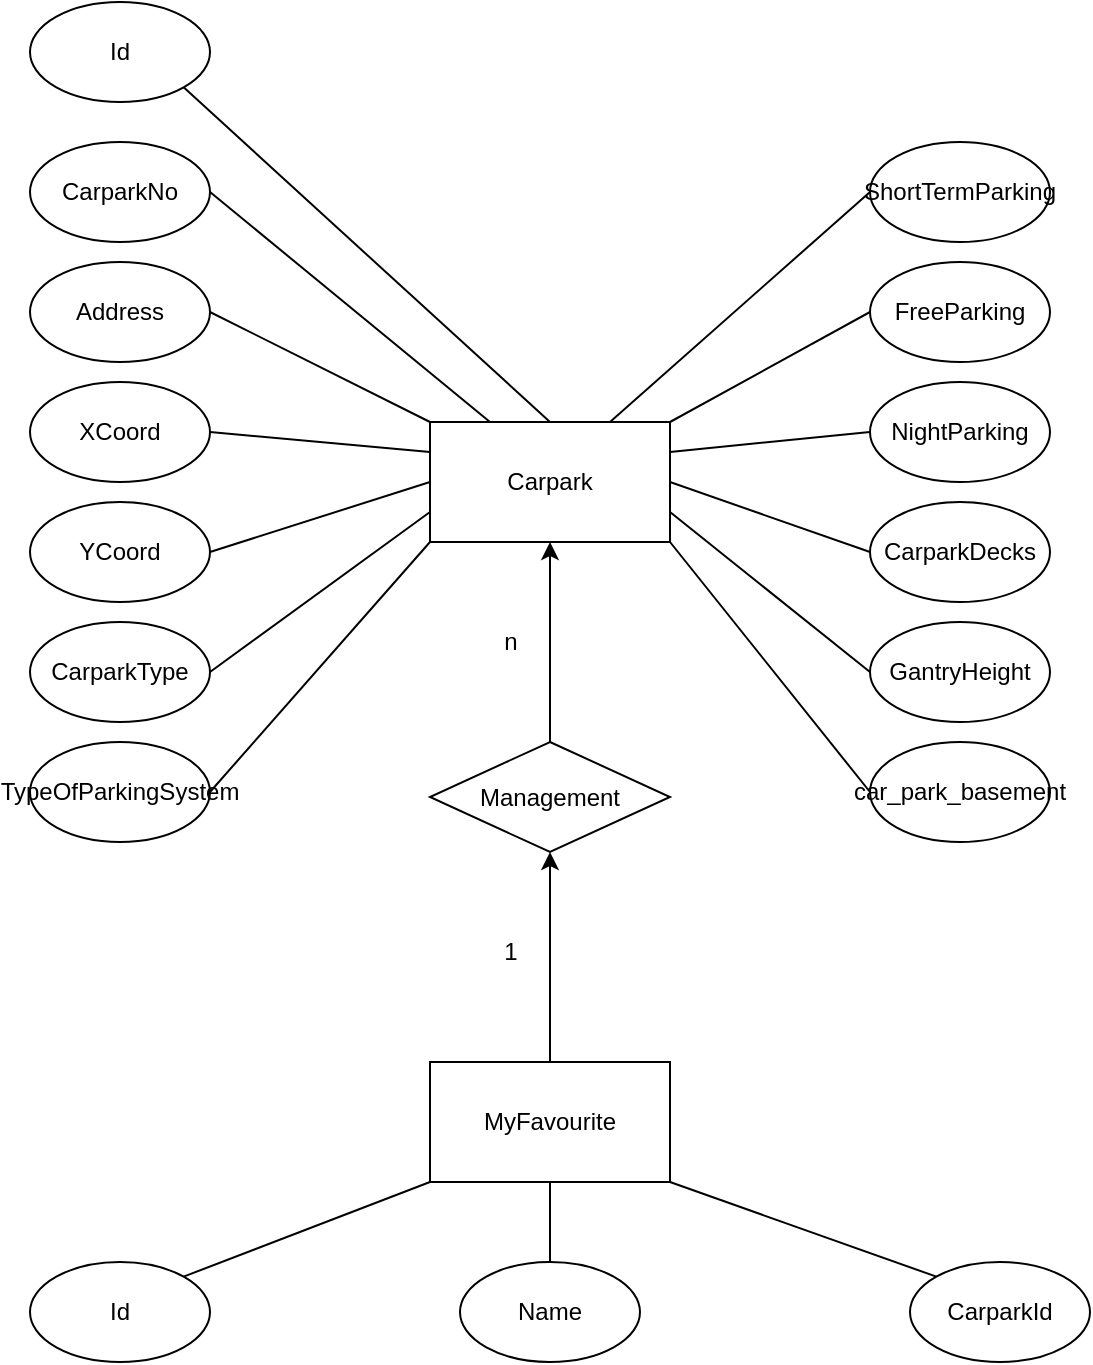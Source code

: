 <mxfile>
    <diagram id="KG4l3TAjlsG75hgkZ1xw" name="第 1 页">
        <mxGraphModel dx="1513" dy="552" grid="1" gridSize="10" guides="1" tooltips="1" connect="1" arrows="1" fold="1" page="1" pageScale="1" pageWidth="2339" pageHeight="3300" math="0" shadow="0">
            <root>
                <mxCell id="0"/>
                <mxCell id="1" parent="0"/>
                <mxCell id="2" value="Carpark" style="rounded=0;whiteSpace=wrap;html=1;" parent="1" vertex="1">
                    <mxGeometry x="400" y="240" width="120" height="60" as="geometry"/>
                </mxCell>
                <mxCell id="4" value="CarparkNo" style="ellipse;whiteSpace=wrap;html=1;" parent="1" vertex="1">
                    <mxGeometry x="200" y="100" width="90" height="50" as="geometry"/>
                </mxCell>
                <mxCell id="5" value="YCoord" style="ellipse;whiteSpace=wrap;html=1;" parent="1" vertex="1">
                    <mxGeometry x="200" y="280" width="90" height="50" as="geometry"/>
                </mxCell>
                <mxCell id="6" value="Address" style="ellipse;whiteSpace=wrap;html=1;" parent="1" vertex="1">
                    <mxGeometry x="200" y="160" width="90" height="50" as="geometry"/>
                </mxCell>
                <mxCell id="7" value="XCoord" style="ellipse;whiteSpace=wrap;html=1;" parent="1" vertex="1">
                    <mxGeometry x="200" y="220" width="90" height="50" as="geometry"/>
                </mxCell>
                <mxCell id="8" value="GantryHeight" style="ellipse;whiteSpace=wrap;html=1;" parent="1" vertex="1">
                    <mxGeometry x="620" y="340" width="90" height="50" as="geometry"/>
                </mxCell>
                <mxCell id="9" value="ShortTermParking" style="ellipse;whiteSpace=wrap;html=1;" parent="1" vertex="1">
                    <mxGeometry x="620" y="100" width="90" height="50" as="geometry"/>
                </mxCell>
                <mxCell id="10" value="TypeOfParkingSystem" style="ellipse;whiteSpace=wrap;html=1;" parent="1" vertex="1">
                    <mxGeometry x="200" y="400" width="90" height="50" as="geometry"/>
                </mxCell>
                <mxCell id="11" value="CarparkType" style="ellipse;whiteSpace=wrap;html=1;" parent="1" vertex="1">
                    <mxGeometry x="200" y="340" width="90" height="50" as="geometry"/>
                </mxCell>
                <mxCell id="12" value="NightParking" style="ellipse;whiteSpace=wrap;html=1;" parent="1" vertex="1">
                    <mxGeometry x="620" y="220" width="90" height="50" as="geometry"/>
                </mxCell>
                <mxCell id="13" value="CarparkDecks" style="ellipse;whiteSpace=wrap;html=1;" parent="1" vertex="1">
                    <mxGeometry x="620" y="280" width="90" height="50" as="geometry"/>
                </mxCell>
                <mxCell id="14" value="FreeParking" style="ellipse;whiteSpace=wrap;html=1;" parent="1" vertex="1">
                    <mxGeometry x="620" y="160" width="90" height="50" as="geometry"/>
                </mxCell>
                <mxCell id="15" value="car_park_basement" style="ellipse;whiteSpace=wrap;html=1;" parent="1" vertex="1">
                    <mxGeometry x="620" y="400" width="90" height="50" as="geometry"/>
                </mxCell>
                <mxCell id="20" value="" style="endArrow=none;html=1;entryX=1;entryY=1;entryDx=0;entryDy=0;exitX=0;exitY=0.5;exitDx=0;exitDy=0;" parent="1" source="15" target="2" edge="1">
                    <mxGeometry width="50" height="50" relative="1" as="geometry">
                        <mxPoint x="610" y="420" as="sourcePoint"/>
                        <mxPoint x="850" y="290" as="targetPoint"/>
                    </mxGeometry>
                </mxCell>
                <mxCell id="21" value="" style="endArrow=none;html=1;entryX=1;entryY=0.5;entryDx=0;entryDy=0;exitX=0;exitY=0;exitDx=0;exitDy=0;" parent="1" source="2" target="6" edge="1">
                    <mxGeometry width="50" height="50" relative="1" as="geometry">
                        <mxPoint x="650" y="360" as="sourcePoint"/>
                        <mxPoint x="700" y="310" as="targetPoint"/>
                    </mxGeometry>
                </mxCell>
                <mxCell id="22" value="" style="endArrow=none;html=1;exitX=1;exitY=0.5;exitDx=0;exitDy=0;entryX=0;entryY=1;entryDx=0;entryDy=0;" parent="1" source="10" target="2" edge="1">
                    <mxGeometry width="50" height="50" relative="1" as="geometry">
                        <mxPoint x="650" y="360" as="sourcePoint"/>
                        <mxPoint x="700" y="310" as="targetPoint"/>
                    </mxGeometry>
                </mxCell>
                <mxCell id="23" value="" style="endArrow=none;html=1;exitX=1;exitY=0.5;exitDx=0;exitDy=0;entryX=0;entryY=0.75;entryDx=0;entryDy=0;" parent="1" source="11" target="2" edge="1">
                    <mxGeometry width="50" height="50" relative="1" as="geometry">
                        <mxPoint x="650" y="360" as="sourcePoint"/>
                        <mxPoint x="700" y="310" as="targetPoint"/>
                    </mxGeometry>
                </mxCell>
                <mxCell id="24" value="" style="endArrow=none;html=1;exitX=1;exitY=0.75;exitDx=0;exitDy=0;" parent="1" source="2" edge="1">
                    <mxGeometry width="50" height="50" relative="1" as="geometry">
                        <mxPoint x="650" y="360" as="sourcePoint"/>
                        <mxPoint x="620" y="365" as="targetPoint"/>
                    </mxGeometry>
                </mxCell>
                <mxCell id="25" value="" style="endArrow=none;html=1;exitX=1;exitY=0.5;exitDx=0;exitDy=0;entryX=0;entryY=0.5;entryDx=0;entryDy=0;" parent="1" source="2" target="13" edge="1">
                    <mxGeometry width="50" height="50" relative="1" as="geometry">
                        <mxPoint x="650" y="360" as="sourcePoint"/>
                        <mxPoint x="700" y="310" as="targetPoint"/>
                    </mxGeometry>
                </mxCell>
                <mxCell id="26" value="" style="endArrow=none;html=1;exitX=0;exitY=0.5;exitDx=0;exitDy=0;entryX=1;entryY=0.25;entryDx=0;entryDy=0;" parent="1" source="12" target="2" edge="1">
                    <mxGeometry width="50" height="50" relative="1" as="geometry">
                        <mxPoint x="650" y="360" as="sourcePoint"/>
                        <mxPoint x="700" y="310" as="targetPoint"/>
                    </mxGeometry>
                </mxCell>
                <mxCell id="27" value="" style="endArrow=none;html=1;exitX=1;exitY=0;exitDx=0;exitDy=0;entryX=0;entryY=0.5;entryDx=0;entryDy=0;" parent="1" source="2" target="14" edge="1">
                    <mxGeometry width="50" height="50" relative="1" as="geometry">
                        <mxPoint x="650" y="360" as="sourcePoint"/>
                        <mxPoint x="700" y="310" as="targetPoint"/>
                    </mxGeometry>
                </mxCell>
                <mxCell id="28" value="" style="endArrow=none;html=1;exitX=0.75;exitY=0;exitDx=0;exitDy=0;entryX=0;entryY=0.5;entryDx=0;entryDy=0;" parent="1" source="2" target="9" edge="1">
                    <mxGeometry width="50" height="50" relative="1" as="geometry">
                        <mxPoint x="650" y="360" as="sourcePoint"/>
                        <mxPoint x="700" y="310" as="targetPoint"/>
                    </mxGeometry>
                </mxCell>
                <mxCell id="29" value="" style="endArrow=none;html=1;exitX=1;exitY=0.5;exitDx=0;exitDy=0;entryX=0;entryY=0.5;entryDx=0;entryDy=0;" parent="1" source="5" target="2" edge="1">
                    <mxGeometry width="50" height="50" relative="1" as="geometry">
                        <mxPoint x="650" y="360" as="sourcePoint"/>
                        <mxPoint x="700" y="310" as="targetPoint"/>
                    </mxGeometry>
                </mxCell>
                <mxCell id="30" value="" style="endArrow=none;html=1;exitX=1;exitY=0.5;exitDx=0;exitDy=0;entryX=0;entryY=0.25;entryDx=0;entryDy=0;" parent="1" source="7" target="2" edge="1">
                    <mxGeometry width="50" height="50" relative="1" as="geometry">
                        <mxPoint x="650" y="360" as="sourcePoint"/>
                        <mxPoint x="700" y="310" as="targetPoint"/>
                    </mxGeometry>
                </mxCell>
                <mxCell id="31" value="" style="endArrow=none;html=1;exitX=0.25;exitY=0;exitDx=0;exitDy=0;entryX=1;entryY=0.5;entryDx=0;entryDy=0;" parent="1" source="2" target="4" edge="1">
                    <mxGeometry width="50" height="50" relative="1" as="geometry">
                        <mxPoint x="650" y="360" as="sourcePoint"/>
                        <mxPoint x="700" y="310" as="targetPoint"/>
                    </mxGeometry>
                </mxCell>
                <mxCell id="39" value="" style="edgeStyle=none;html=1;" parent="1" source="33" target="37" edge="1">
                    <mxGeometry relative="1" as="geometry"/>
                </mxCell>
                <mxCell id="33" value="MyFavourite" style="rounded=0;whiteSpace=wrap;html=1;" parent="1" vertex="1">
                    <mxGeometry x="400" y="560" width="120" height="60" as="geometry"/>
                </mxCell>
                <mxCell id="35" value="Id" style="ellipse;whiteSpace=wrap;html=1;" parent="1" vertex="1">
                    <mxGeometry x="200" y="660" width="90" height="50" as="geometry"/>
                </mxCell>
                <mxCell id="36" value="CarparkId" style="ellipse;whiteSpace=wrap;html=1;" parent="1" vertex="1">
                    <mxGeometry x="640" y="660" width="90" height="50" as="geometry"/>
                </mxCell>
                <mxCell id="40" value="" style="edgeStyle=none;html=1;" parent="1" source="37" target="2" edge="1">
                    <mxGeometry relative="1" as="geometry"/>
                </mxCell>
                <mxCell id="37" value="Management" style="rhombus;whiteSpace=wrap;html=1;" parent="1" vertex="1">
                    <mxGeometry x="400" y="400" width="120" height="55" as="geometry"/>
                </mxCell>
                <mxCell id="41" value="1" style="text;html=1;align=center;verticalAlign=middle;resizable=0;points=[];autosize=1;strokeColor=none;fillColor=none;" parent="1" vertex="1">
                    <mxGeometry x="425" y="490" width="30" height="30" as="geometry"/>
                </mxCell>
                <mxCell id="42" value="n" style="text;html=1;align=center;verticalAlign=middle;resizable=0;points=[];autosize=1;strokeColor=none;fillColor=none;" parent="1" vertex="1">
                    <mxGeometry x="425" y="335" width="30" height="30" as="geometry"/>
                </mxCell>
                <mxCell id="47" value="" style="endArrow=none;html=1;exitX=0.5;exitY=0;exitDx=0;exitDy=0;entryX=0.5;entryY=1;entryDx=0;entryDy=0;" parent="1" source="49" target="33" edge="1">
                    <mxGeometry width="50" height="50" relative="1" as="geometry">
                        <mxPoint x="470" y="650" as="sourcePoint"/>
                        <mxPoint x="520" y="600" as="targetPoint"/>
                    </mxGeometry>
                </mxCell>
                <mxCell id="48" value="" style="endArrow=none;html=1;entryX=1;entryY=1;entryDx=0;entryDy=0;exitX=0;exitY=0;exitDx=0;exitDy=0;" parent="1" source="36" target="33" edge="1">
                    <mxGeometry width="50" height="50" relative="1" as="geometry">
                        <mxPoint x="470" y="650" as="sourcePoint"/>
                        <mxPoint x="520" y="600" as="targetPoint"/>
                    </mxGeometry>
                </mxCell>
                <mxCell id="49" value="Name" style="ellipse;whiteSpace=wrap;html=1;" parent="1" vertex="1">
                    <mxGeometry x="415" y="660" width="90" height="50" as="geometry"/>
                </mxCell>
                <mxCell id="50" value="" style="endArrow=none;html=1;exitX=1;exitY=0;exitDx=0;exitDy=0;entryX=0;entryY=1;entryDx=0;entryDy=0;" parent="1" source="35" target="33" edge="1">
                    <mxGeometry width="50" height="50" relative="1" as="geometry">
                        <mxPoint x="470" y="670" as="sourcePoint"/>
                        <mxPoint x="470" y="630" as="targetPoint"/>
                    </mxGeometry>
                </mxCell>
                <mxCell id="51" value="Id" style="ellipse;whiteSpace=wrap;html=1;" vertex="1" parent="1">
                    <mxGeometry x="200" y="30" width="90" height="50" as="geometry"/>
                </mxCell>
                <mxCell id="52" value="" style="endArrow=none;html=1;exitX=0.5;exitY=0;exitDx=0;exitDy=0;entryX=1;entryY=1;entryDx=0;entryDy=0;" edge="1" parent="1" source="2" target="51">
                    <mxGeometry width="50" height="50" relative="1" as="geometry">
                        <mxPoint x="740" y="310" as="sourcePoint"/>
                        <mxPoint x="790" y="260" as="targetPoint"/>
                    </mxGeometry>
                </mxCell>
            </root>
        </mxGraphModel>
    </diagram>
</mxfile>